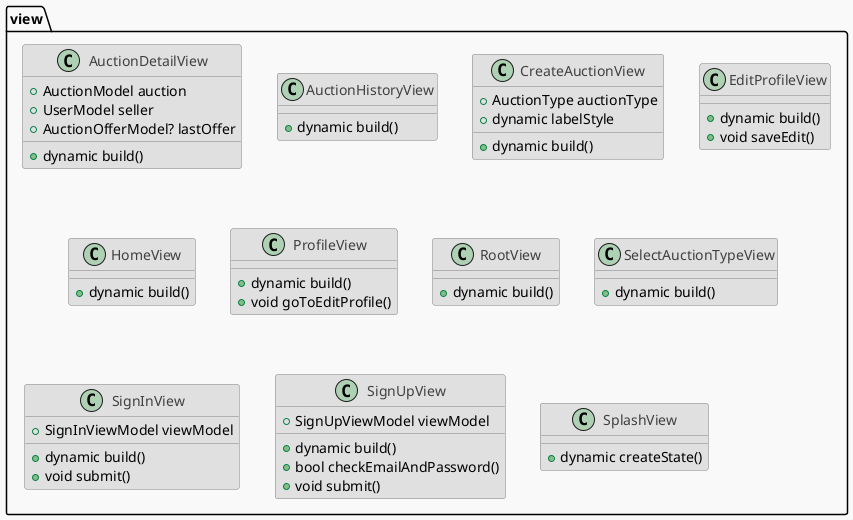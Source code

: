@startuml
skinparam shadowing false
skinparam backgroundColor #F9F9F9
skinparam ArrowColor black
skinparam class {
  Shadowing false
  BackgroundColor #E0E0E0
  BorderColor #808080
  FontColor #404040
}

set namespaceSeparator ::

class "view::AuctionDetailView" {
  +AuctionModel auction
  +UserModel seller
  +AuctionOfferModel? lastOffer
  +dynamic build()
}

class "view::AuctionHistoryView" {
  +dynamic build()
}

class "view::CreateAuctionView" {
  +AuctionType auctionType
  +dynamic labelStyle
  +dynamic build()
}

class "view::EditProfileView" {
  +dynamic build()
  +void saveEdit()
}

class "view::HomeView" {
  +dynamic build()
}

class "view::ProfileView" {
  +dynamic build()
  +void goToEditProfile()
}

class "view::RootView" {
  +dynamic build()
}

class "view::SelectAuctionTypeView" {
  +dynamic build()
}

class "view::SignInView" {
  +SignInViewModel viewModel
  +dynamic build()
  +void submit()
}

class "view::SignUpView" {
  +SignUpViewModel viewModel
  +dynamic build()
  +bool checkEmailAndPassword()
  +void submit()
}

class "view::SplashView" {
  +dynamic createState()
}

@enduml

